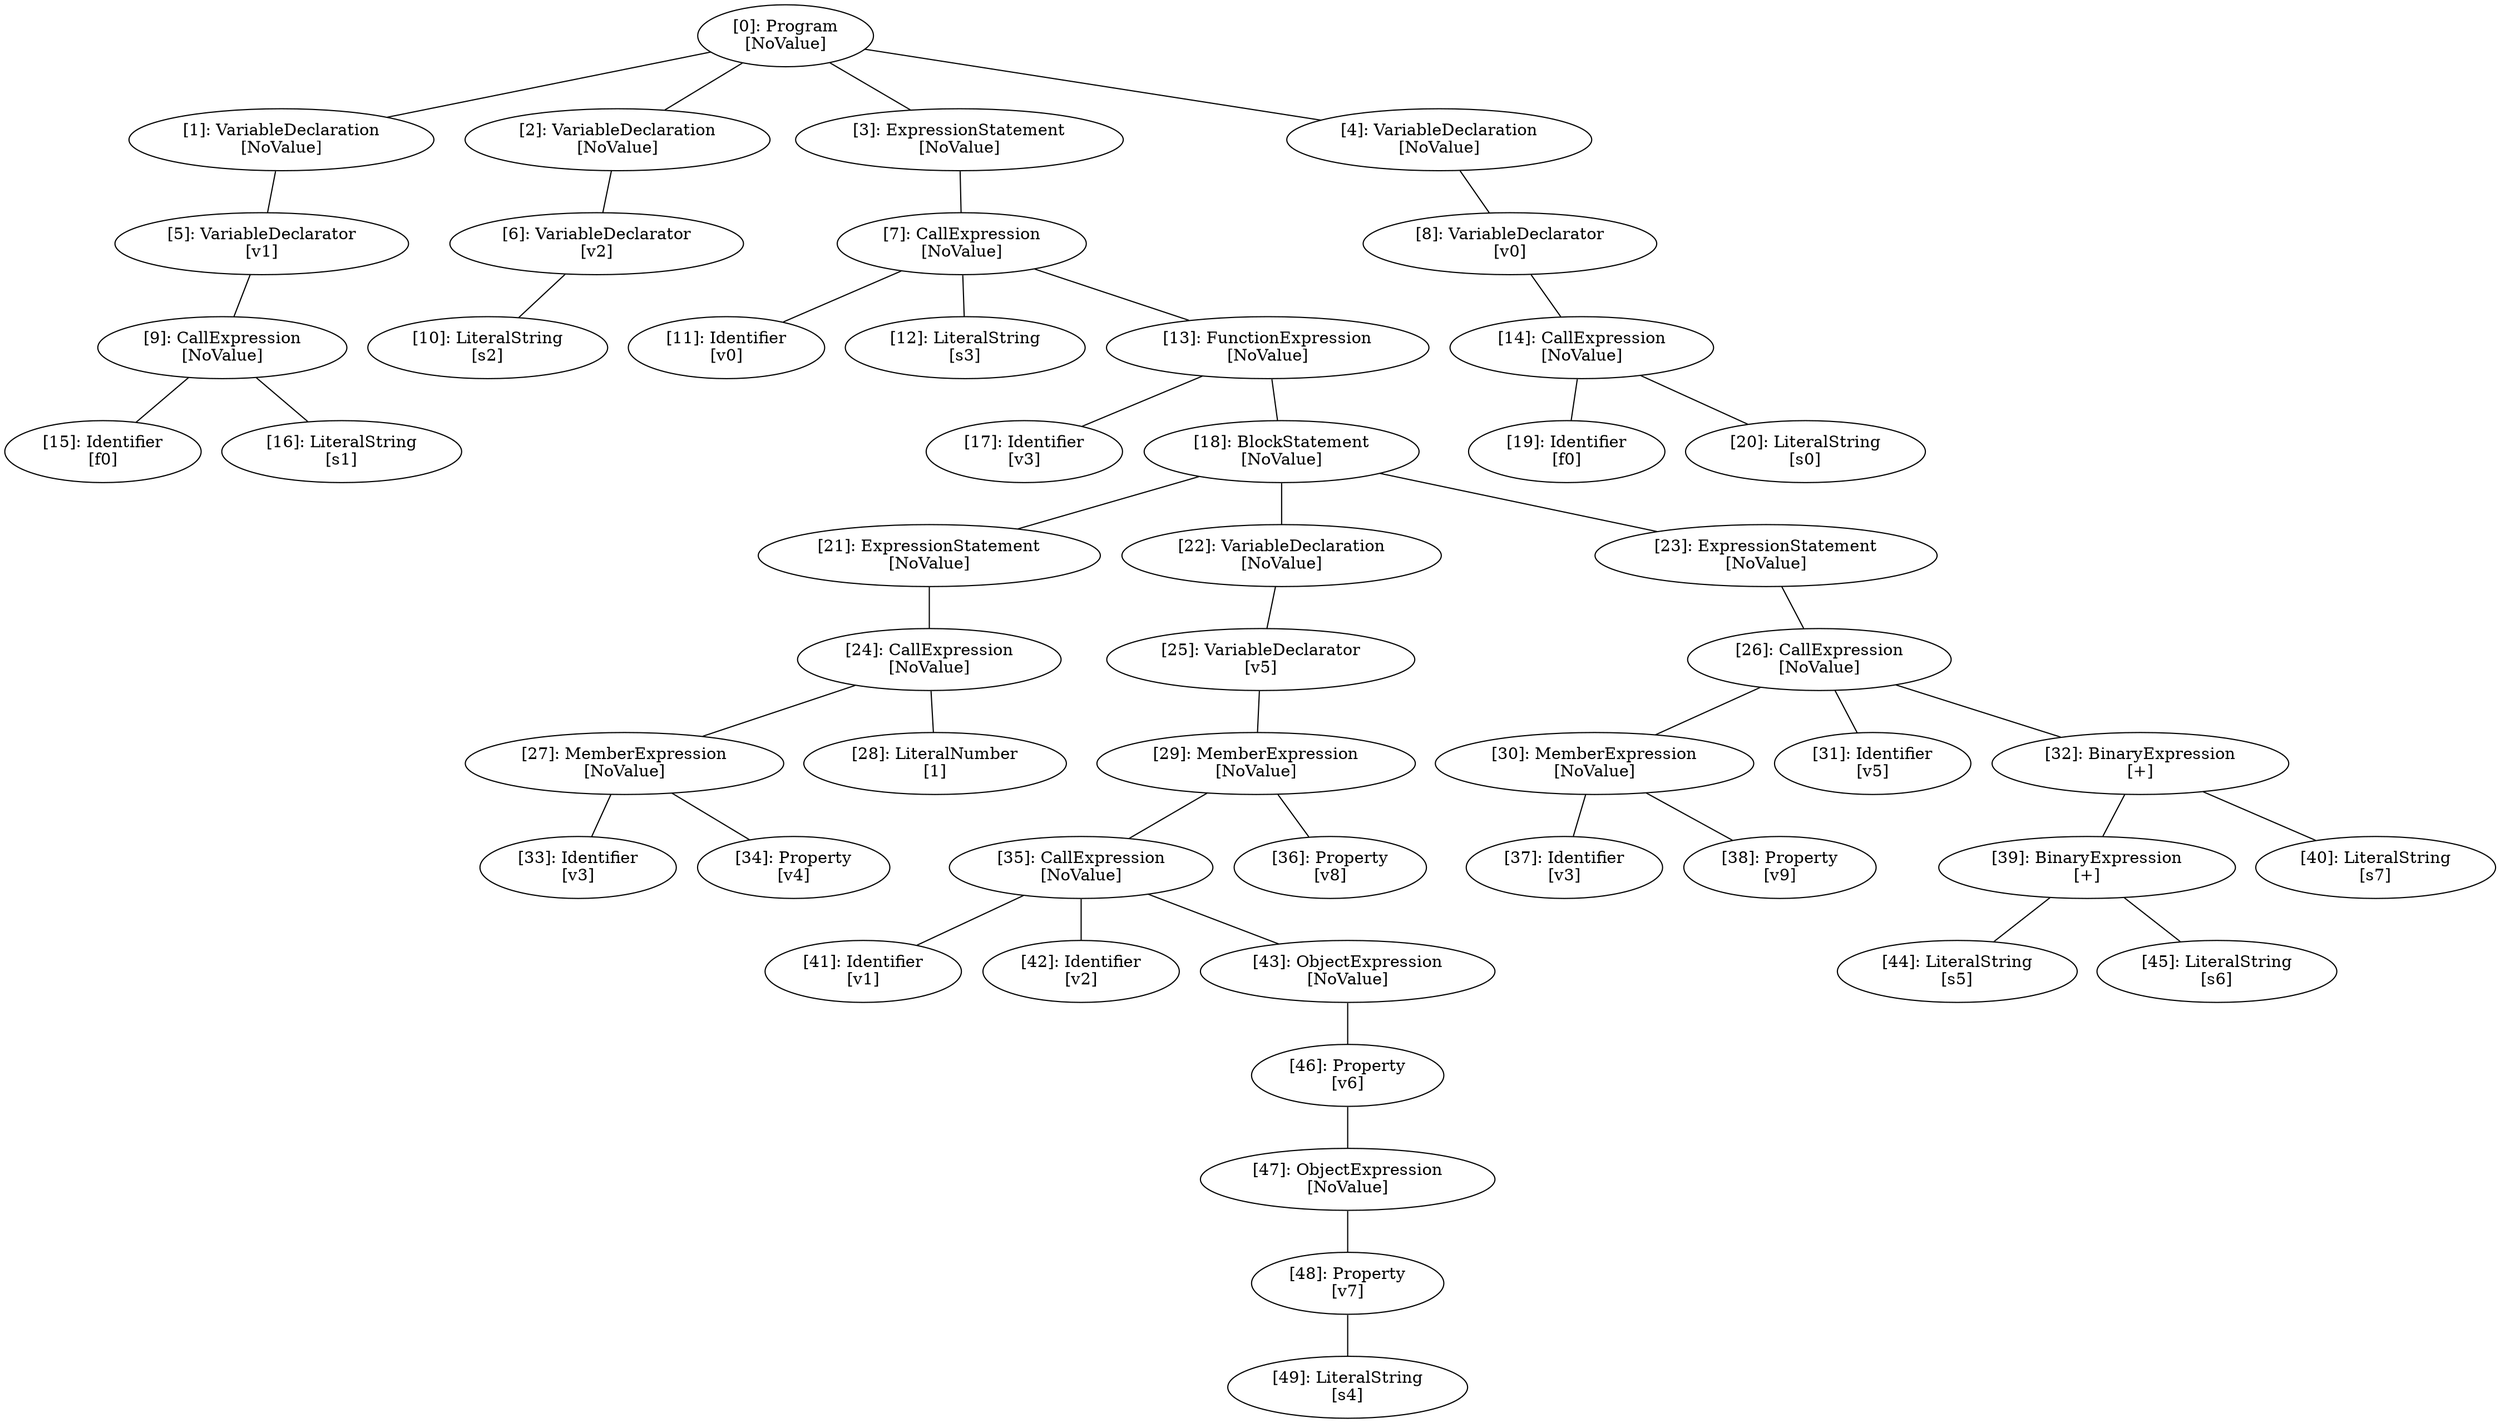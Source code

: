 // Result
graph {
	0 [label="[0]: Program
[NoValue]"]
	1 [label="[1]: VariableDeclaration
[NoValue]"]
	2 [label="[2]: VariableDeclaration
[NoValue]"]
	3 [label="[3]: ExpressionStatement
[NoValue]"]
	4 [label="[4]: VariableDeclaration
[NoValue]"]
	5 [label="[5]: VariableDeclarator
[v1]"]
	6 [label="[6]: VariableDeclarator
[v2]"]
	7 [label="[7]: CallExpression
[NoValue]"]
	8 [label="[8]: VariableDeclarator
[v0]"]
	9 [label="[9]: CallExpression
[NoValue]"]
	10 [label="[10]: LiteralString
[s2]"]
	11 [label="[11]: Identifier
[v0]"]
	12 [label="[12]: LiteralString
[s3]"]
	13 [label="[13]: FunctionExpression
[NoValue]"]
	14 [label="[14]: CallExpression
[NoValue]"]
	15 [label="[15]: Identifier
[f0]"]
	16 [label="[16]: LiteralString
[s1]"]
	17 [label="[17]: Identifier
[v3]"]
	18 [label="[18]: BlockStatement
[NoValue]"]
	19 [label="[19]: Identifier
[f0]"]
	20 [label="[20]: LiteralString
[s0]"]
	21 [label="[21]: ExpressionStatement
[NoValue]"]
	22 [label="[22]: VariableDeclaration
[NoValue]"]
	23 [label="[23]: ExpressionStatement
[NoValue]"]
	24 [label="[24]: CallExpression
[NoValue]"]
	25 [label="[25]: VariableDeclarator
[v5]"]
	26 [label="[26]: CallExpression
[NoValue]"]
	27 [label="[27]: MemberExpression
[NoValue]"]
	28 [label="[28]: LiteralNumber
[1]"]
	29 [label="[29]: MemberExpression
[NoValue]"]
	30 [label="[30]: MemberExpression
[NoValue]"]
	31 [label="[31]: Identifier
[v5]"]
	32 [label="[32]: BinaryExpression
[+]"]
	33 [label="[33]: Identifier
[v3]"]
	34 [label="[34]: Property
[v4]"]
	35 [label="[35]: CallExpression
[NoValue]"]
	36 [label="[36]: Property
[v8]"]
	37 [label="[37]: Identifier
[v3]"]
	38 [label="[38]: Property
[v9]"]
	39 [label="[39]: BinaryExpression
[+]"]
	40 [label="[40]: LiteralString
[s7]"]
	41 [label="[41]: Identifier
[v1]"]
	42 [label="[42]: Identifier
[v2]"]
	43 [label="[43]: ObjectExpression
[NoValue]"]
	44 [label="[44]: LiteralString
[s5]"]
	45 [label="[45]: LiteralString
[s6]"]
	46 [label="[46]: Property
[v6]"]
	47 [label="[47]: ObjectExpression
[NoValue]"]
	48 [label="[48]: Property
[v7]"]
	49 [label="[49]: LiteralString
[s4]"]
	0 -- 1
	0 -- 2
	0 -- 3
	0 -- 4
	1 -- 5
	2 -- 6
	3 -- 7
	4 -- 8
	5 -- 9
	6 -- 10
	7 -- 11
	7 -- 12
	7 -- 13
	8 -- 14
	9 -- 15
	9 -- 16
	13 -- 17
	13 -- 18
	14 -- 19
	14 -- 20
	18 -- 21
	18 -- 22
	18 -- 23
	21 -- 24
	22 -- 25
	23 -- 26
	24 -- 27
	24 -- 28
	25 -- 29
	26 -- 30
	26 -- 31
	26 -- 32
	27 -- 33
	27 -- 34
	29 -- 35
	29 -- 36
	30 -- 37
	30 -- 38
	32 -- 39
	32 -- 40
	35 -- 41
	35 -- 42
	35 -- 43
	39 -- 44
	39 -- 45
	43 -- 46
	46 -- 47
	47 -- 48
	48 -- 49
}
